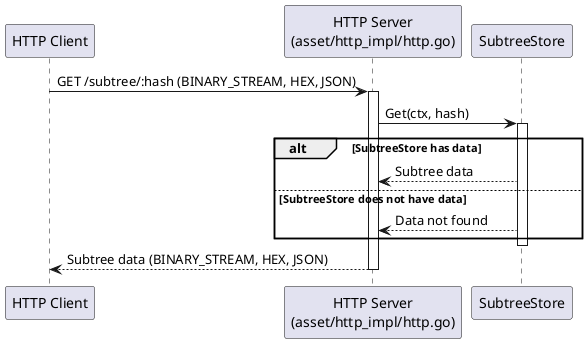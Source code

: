 @startuml
participant "HTTP Client" as Client
participant "HTTP Server\n(asset/http_impl/http.go)" as HTTPServer
participant "SubtreeStore" as Store

' GET request for a subtree in different formats
Client -> HTTPServer : GET /subtree/:hash (BINARY_STREAM, HEX, JSON)
activate HTTPServer

HTTPServer -> Store : Get(ctx, hash)
activate Store
alt SubtreeStore has data
    Store --> HTTPServer : Subtree data
else SubtreeStore does not have data
    Store --> HTTPServer : Data not found
end
deactivate Store

HTTPServer --> Client : Subtree data (BINARY_STREAM, HEX, JSON)
deactivate HTTPServer
@enduml
